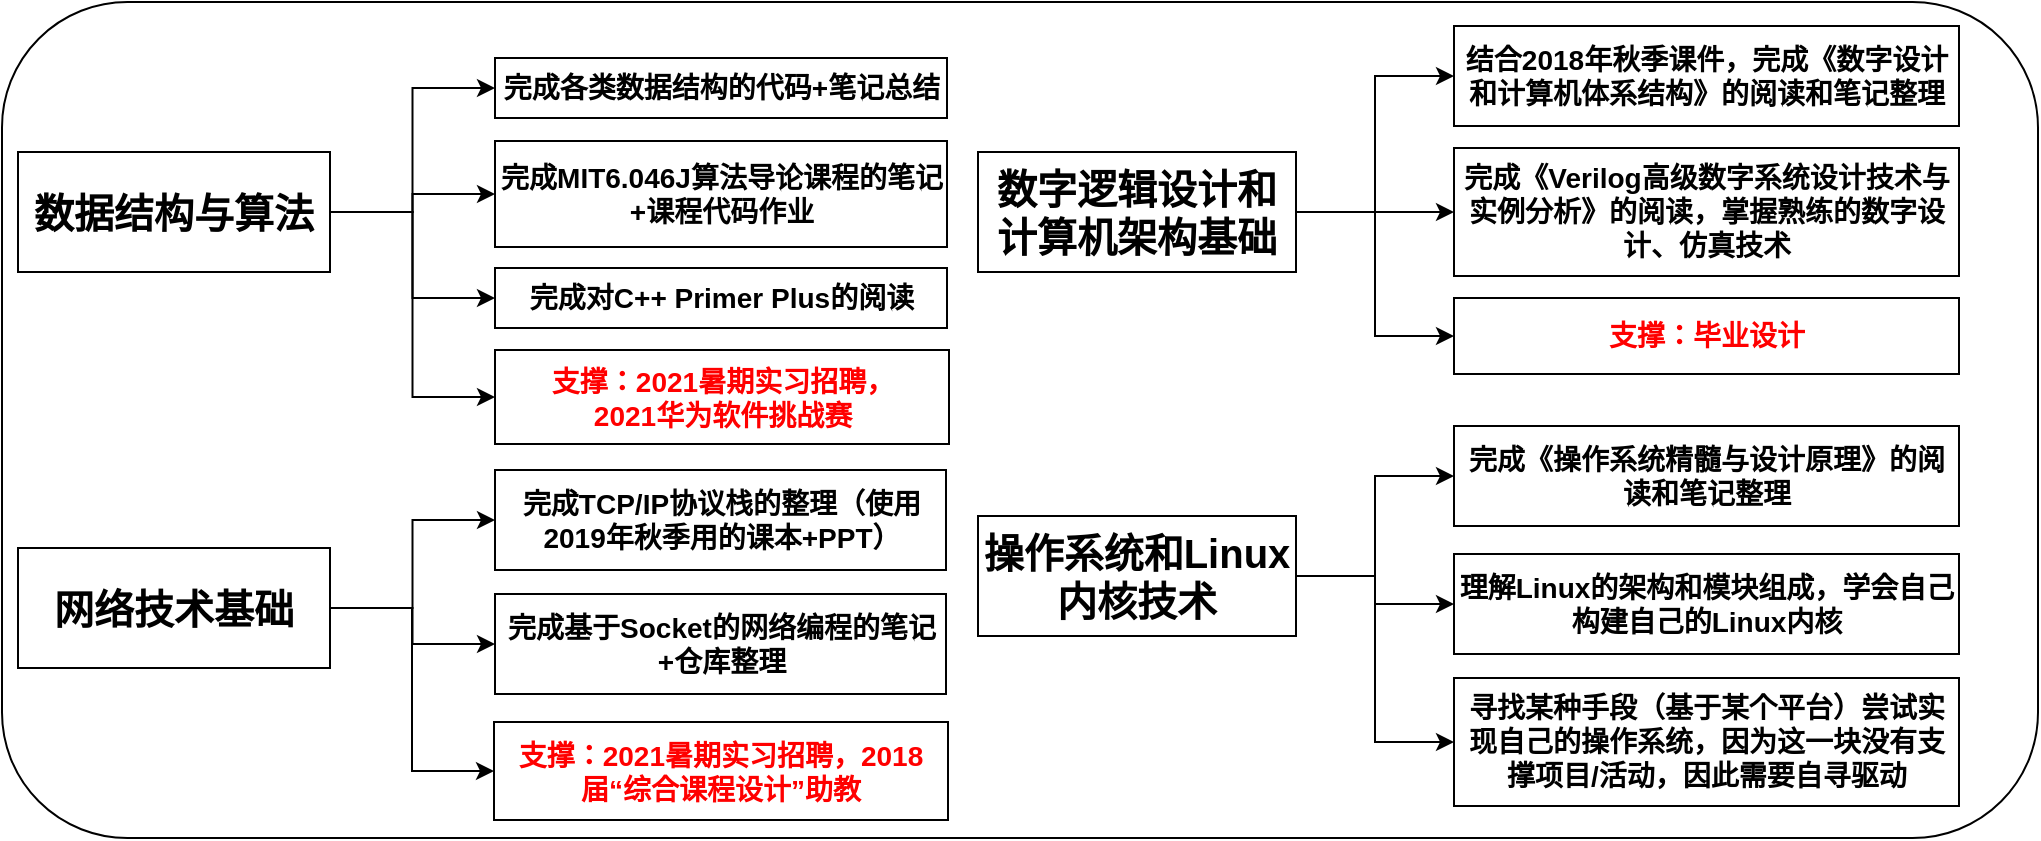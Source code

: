 <mxfile version="13.7.9" type="device"><diagram id="qjC_5_kVvJwQmAr1qky9" name="第 1 页"><mxGraphModel dx="1205" dy="696" grid="0" gridSize="10" guides="1" tooltips="1" connect="1" arrows="1" fold="1" page="0" pageScale="1" pageWidth="827" pageHeight="1169" math="0" shadow="0"><root><mxCell id="0"/><mxCell id="1" parent="0"/><mxCell id="RXZHMRSjBhYUCSZ-7JpK-34" value="" style="rounded=1;whiteSpace=wrap;html=1;align=left;" vertex="1" parent="1"><mxGeometry x="60" y="19" width="1018" height="418" as="geometry"/></mxCell><mxCell id="RXZHMRSjBhYUCSZ-7JpK-6" style="edgeStyle=orthogonalEdgeStyle;rounded=0;orthogonalLoop=1;jettySize=auto;html=1;entryX=0;entryY=0.5;entryDx=0;entryDy=0;" edge="1" parent="1" source="RXZHMRSjBhYUCSZ-7JpK-1" target="RXZHMRSjBhYUCSZ-7JpK-7"><mxGeometry relative="1" as="geometry"><mxPoint x="291.1" y="48.4" as="targetPoint"/></mxGeometry></mxCell><mxCell id="RXZHMRSjBhYUCSZ-7JpK-8" style="edgeStyle=orthogonalEdgeStyle;rounded=0;orthogonalLoop=1;jettySize=auto;html=1;entryX=0;entryY=0.5;entryDx=0;entryDy=0;" edge="1" parent="1" source="RXZHMRSjBhYUCSZ-7JpK-1" target="RXZHMRSjBhYUCSZ-7JpK-9"><mxGeometry relative="1" as="geometry"><mxPoint x="331.1" y="98.0" as="targetPoint"/></mxGeometry></mxCell><mxCell id="RXZHMRSjBhYUCSZ-7JpK-12" style="edgeStyle=orthogonalEdgeStyle;rounded=0;orthogonalLoop=1;jettySize=auto;html=1;entryX=0;entryY=0.5;entryDx=0;entryDy=0;" edge="1" parent="1" source="RXZHMRSjBhYUCSZ-7JpK-1" target="RXZHMRSjBhYUCSZ-7JpK-11"><mxGeometry relative="1" as="geometry"/></mxCell><mxCell id="RXZHMRSjBhYUCSZ-7JpK-23" style="edgeStyle=orthogonalEdgeStyle;rounded=0;orthogonalLoop=1;jettySize=auto;html=1;entryX=0;entryY=0.5;entryDx=0;entryDy=0;align=left;" edge="1" parent="1" source="RXZHMRSjBhYUCSZ-7JpK-1" target="RXZHMRSjBhYUCSZ-7JpK-22"><mxGeometry relative="1" as="geometry"/></mxCell><mxCell id="RXZHMRSjBhYUCSZ-7JpK-1" value="&lt;b&gt;&lt;font style=&quot;font-size: 20px&quot;&gt;数据结构与算法&lt;/font&gt;&lt;/b&gt;" style="rounded=0;whiteSpace=wrap;html=1;" vertex="1" parent="1"><mxGeometry x="68" y="94" width="156" height="60" as="geometry"/></mxCell><mxCell id="RXZHMRSjBhYUCSZ-7JpK-13" style="edgeStyle=orthogonalEdgeStyle;rounded=0;orthogonalLoop=1;jettySize=auto;html=1;entryX=0;entryY=0.5;entryDx=0;entryDy=0;" edge="1" parent="1" source="RXZHMRSjBhYUCSZ-7JpK-2" target="RXZHMRSjBhYUCSZ-7JpK-14"><mxGeometry relative="1" as="geometry"><mxPoint x="308.8" y="279.4" as="targetPoint"/></mxGeometry></mxCell><mxCell id="RXZHMRSjBhYUCSZ-7JpK-15" style="edgeStyle=orthogonalEdgeStyle;rounded=0;orthogonalLoop=1;jettySize=auto;html=1;entryX=0;entryY=0.5;entryDx=0;entryDy=0;" edge="1" parent="1" source="RXZHMRSjBhYUCSZ-7JpK-2" target="RXZHMRSjBhYUCSZ-7JpK-16"><mxGeometry relative="1" as="geometry"><mxPoint x="304.0" y="322" as="targetPoint"/></mxGeometry></mxCell><mxCell id="RXZHMRSjBhYUCSZ-7JpK-20" style="edgeStyle=orthogonalEdgeStyle;rounded=0;orthogonalLoop=1;jettySize=auto;html=1;entryX=0;entryY=0.5;entryDx=0;entryDy=0;align=left;" edge="1" parent="1" source="RXZHMRSjBhYUCSZ-7JpK-2" target="RXZHMRSjBhYUCSZ-7JpK-19"><mxGeometry relative="1" as="geometry"/></mxCell><mxCell id="RXZHMRSjBhYUCSZ-7JpK-2" value="&lt;b&gt;&lt;font style=&quot;font-size: 20px&quot;&gt;网络技术基础&lt;/font&gt;&lt;/b&gt;" style="rounded=0;whiteSpace=wrap;html=1;" vertex="1" parent="1"><mxGeometry x="68" y="292" width="156" height="60" as="geometry"/></mxCell><mxCell id="RXZHMRSjBhYUCSZ-7JpK-17" style="edgeStyle=orthogonalEdgeStyle;rounded=0;orthogonalLoop=1;jettySize=auto;html=1;entryX=0;entryY=0.5;entryDx=0;entryDy=0;" edge="1" parent="1" source="RXZHMRSjBhYUCSZ-7JpK-3" target="RXZHMRSjBhYUCSZ-7JpK-18"><mxGeometry relative="1" as="geometry"><mxPoint x="783.9" y="61.6" as="targetPoint"/></mxGeometry></mxCell><mxCell id="RXZHMRSjBhYUCSZ-7JpK-24" style="edgeStyle=orthogonalEdgeStyle;rounded=0;orthogonalLoop=1;jettySize=auto;html=1;entryX=0;entryY=0.5;entryDx=0;entryDy=0;align=left;" edge="1" parent="1" source="RXZHMRSjBhYUCSZ-7JpK-3" target="RXZHMRSjBhYUCSZ-7JpK-21"><mxGeometry relative="1" as="geometry"/></mxCell><mxCell id="RXZHMRSjBhYUCSZ-7JpK-26" style="edgeStyle=orthogonalEdgeStyle;rounded=0;orthogonalLoop=1;jettySize=auto;html=1;entryX=0;entryY=0.5;entryDx=0;entryDy=0;align=left;" edge="1" parent="1" source="RXZHMRSjBhYUCSZ-7JpK-3" target="RXZHMRSjBhYUCSZ-7JpK-25"><mxGeometry relative="1" as="geometry"/></mxCell><mxCell id="RXZHMRSjBhYUCSZ-7JpK-3" value="&lt;b&gt;&lt;font style=&quot;font-size: 20px&quot;&gt;数字逻辑设计和计算机架构基础&lt;/font&gt;&lt;/b&gt;" style="rounded=0;whiteSpace=wrap;html=1;" vertex="1" parent="1"><mxGeometry x="548" y="94" width="159" height="60" as="geometry"/></mxCell><mxCell id="RXZHMRSjBhYUCSZ-7JpK-29" style="edgeStyle=orthogonalEdgeStyle;rounded=0;orthogonalLoop=1;jettySize=auto;html=1;entryX=0;entryY=0.5;entryDx=0;entryDy=0;align=left;" edge="1" parent="1" source="RXZHMRSjBhYUCSZ-7JpK-4" target="RXZHMRSjBhYUCSZ-7JpK-28"><mxGeometry relative="1" as="geometry"/></mxCell><mxCell id="RXZHMRSjBhYUCSZ-7JpK-31" style="edgeStyle=orthogonalEdgeStyle;rounded=0;orthogonalLoop=1;jettySize=auto;html=1;entryX=0;entryY=0.5;entryDx=0;entryDy=0;align=left;" edge="1" parent="1" source="RXZHMRSjBhYUCSZ-7JpK-4" target="RXZHMRSjBhYUCSZ-7JpK-30"><mxGeometry relative="1" as="geometry"/></mxCell><mxCell id="RXZHMRSjBhYUCSZ-7JpK-33" style="edgeStyle=orthogonalEdgeStyle;rounded=0;orthogonalLoop=1;jettySize=auto;html=1;entryX=0;entryY=0.5;entryDx=0;entryDy=0;align=left;" edge="1" parent="1" source="RXZHMRSjBhYUCSZ-7JpK-4" target="RXZHMRSjBhYUCSZ-7JpK-32"><mxGeometry relative="1" as="geometry"/></mxCell><mxCell id="RXZHMRSjBhYUCSZ-7JpK-4" value="&lt;b&gt;&lt;font style=&quot;font-size: 20px&quot;&gt;操作系统和Linux内核技术&lt;/font&gt;&lt;/b&gt;" style="rounded=0;whiteSpace=wrap;html=1;" vertex="1" parent="1"><mxGeometry x="548" y="276" width="159" height="60" as="geometry"/></mxCell><mxCell id="RXZHMRSjBhYUCSZ-7JpK-7" value="&lt;b&gt;&lt;font style=&quot;font-size: 14px&quot;&gt;完成各类数据结构的代码+笔记总结&lt;/font&gt;&lt;/b&gt;" style="rounded=0;whiteSpace=wrap;html=1;" vertex="1" parent="1"><mxGeometry x="306.5" y="47" width="226" height="30" as="geometry"/></mxCell><mxCell id="RXZHMRSjBhYUCSZ-7JpK-9" value="&lt;font style=&quot;font-size: 14px&quot;&gt;&lt;b&gt;完成MIT6.046J算法导论课程的笔记+课程代码作业&lt;/b&gt;&lt;/font&gt;" style="rounded=0;whiteSpace=wrap;html=1;" vertex="1" parent="1"><mxGeometry x="306.5" y="88.5" width="226" height="53" as="geometry"/></mxCell><mxCell id="RXZHMRSjBhYUCSZ-7JpK-11" value="&lt;font style=&quot;font-size: 14px&quot; color=&quot;#ff0000&quot;&gt;&lt;b&gt;支撑：&lt;/b&gt;&lt;/font&gt;&lt;b style=&quot;color: rgb(255 , 0 , 0) ; font-size: 14px&quot;&gt;2021暑期实习招聘，&lt;/b&gt;&lt;font style=&quot;font-size: 14px&quot; color=&quot;#ff0000&quot;&gt;&lt;b&gt;&lt;br&gt;2021华为软件挑战赛&lt;/b&gt;&lt;/font&gt;" style="rounded=0;whiteSpace=wrap;html=1;" vertex="1" parent="1"><mxGeometry x="306.5" y="193" width="227" height="47" as="geometry"/></mxCell><mxCell id="RXZHMRSjBhYUCSZ-7JpK-14" value="&lt;font style=&quot;font-size: 14px&quot;&gt;&lt;b&gt;完成TCP/IP协议栈的整理（使用2019年秋季用的课本+PPT）&lt;/b&gt;&lt;/font&gt;" style="rounded=0;whiteSpace=wrap;html=1;" vertex="1" parent="1"><mxGeometry x="306.5" y="253" width="225.5" height="50" as="geometry"/></mxCell><mxCell id="RXZHMRSjBhYUCSZ-7JpK-16" value="&lt;font style=&quot;font-size: 14px&quot;&gt;&lt;b&gt;完成基于Socket的网络编程的笔记+仓库整理&lt;/b&gt;&lt;/font&gt;" style="rounded=0;whiteSpace=wrap;html=1;" vertex="1" parent="1"><mxGeometry x="306.5" y="315" width="225.5" height="50" as="geometry"/></mxCell><mxCell id="RXZHMRSjBhYUCSZ-7JpK-18" value="&lt;font style=&quot;font-size: 14px&quot;&gt;&lt;b&gt;结合2018年秋季课件，完成《数字设计和计算机体系结构》的阅读和笔记整理&lt;/b&gt;&lt;/font&gt;" style="rounded=0;whiteSpace=wrap;html=1;" vertex="1" parent="1"><mxGeometry x="786" y="31" width="252.5" height="50" as="geometry"/></mxCell><mxCell id="RXZHMRSjBhYUCSZ-7JpK-19" value="&lt;font style=&quot;font-size: 14px&quot; color=&quot;#ff0000&quot;&gt;&lt;b&gt;支撑：2021暑期实习招聘，2018届“综合课程设计”助教&lt;/b&gt;&lt;/font&gt;" style="rounded=0;whiteSpace=wrap;html=1;" vertex="1" parent="1"><mxGeometry x="306" y="379" width="227" height="49" as="geometry"/></mxCell><mxCell id="RXZHMRSjBhYUCSZ-7JpK-21" value="&lt;font style=&quot;font-size: 14px&quot;&gt;&lt;b&gt;完成《Verilog高级数字系统设计技术与实例分析》的阅读，掌握熟练的数字设计、仿真技术&lt;/b&gt;&lt;/font&gt;" style="rounded=0;whiteSpace=wrap;html=1;" vertex="1" parent="1"><mxGeometry x="786" y="92" width="252.5" height="64" as="geometry"/></mxCell><mxCell id="RXZHMRSjBhYUCSZ-7JpK-22" value="&lt;b&gt;&lt;font style=&quot;font-size: 14px&quot;&gt;完成对C++ Primer Plus的阅读&lt;/font&gt;&lt;/b&gt;" style="rounded=0;whiteSpace=wrap;html=1;" vertex="1" parent="1"><mxGeometry x="306.5" y="152" width="226" height="30" as="geometry"/></mxCell><mxCell id="RXZHMRSjBhYUCSZ-7JpK-25" value="&lt;span style=&quot;font-size: 14px&quot;&gt;&lt;b&gt;&lt;font color=&quot;#ff0000&quot;&gt;支撑：毕业设计&lt;/font&gt;&lt;/b&gt;&lt;/span&gt;" style="rounded=0;whiteSpace=wrap;html=1;" vertex="1" parent="1"><mxGeometry x="786" y="167" width="252.5" height="38" as="geometry"/></mxCell><mxCell id="RXZHMRSjBhYUCSZ-7JpK-28" value="&lt;font style=&quot;font-size: 14px&quot;&gt;&lt;b&gt;完成《操作系统精髓与设计原理》的阅读和笔记整理&lt;/b&gt;&lt;/font&gt;" style="rounded=0;whiteSpace=wrap;html=1;" vertex="1" parent="1"><mxGeometry x="786" y="231" width="252.5" height="50" as="geometry"/></mxCell><mxCell id="RXZHMRSjBhYUCSZ-7JpK-30" value="&lt;span style=&quot;font-size: 14px&quot;&gt;&lt;b&gt;理解Linux的架构和模块组成，学会自己构建自己的Linux内核&lt;/b&gt;&lt;/span&gt;" style="rounded=0;whiteSpace=wrap;html=1;" vertex="1" parent="1"><mxGeometry x="786" y="295" width="252.5" height="50" as="geometry"/></mxCell><mxCell id="RXZHMRSjBhYUCSZ-7JpK-32" value="&lt;span style=&quot;font-size: 14px&quot;&gt;&lt;b&gt;寻找某种手段（基于某个平台）尝试实现自己的操作系统，因为这一块没有支撑项目/活动，因此需要自寻驱动&lt;/b&gt;&lt;/span&gt;" style="rounded=0;whiteSpace=wrap;html=1;" vertex="1" parent="1"><mxGeometry x="786" y="357" width="252.5" height="64" as="geometry"/></mxCell></root></mxGraphModel></diagram></mxfile>
